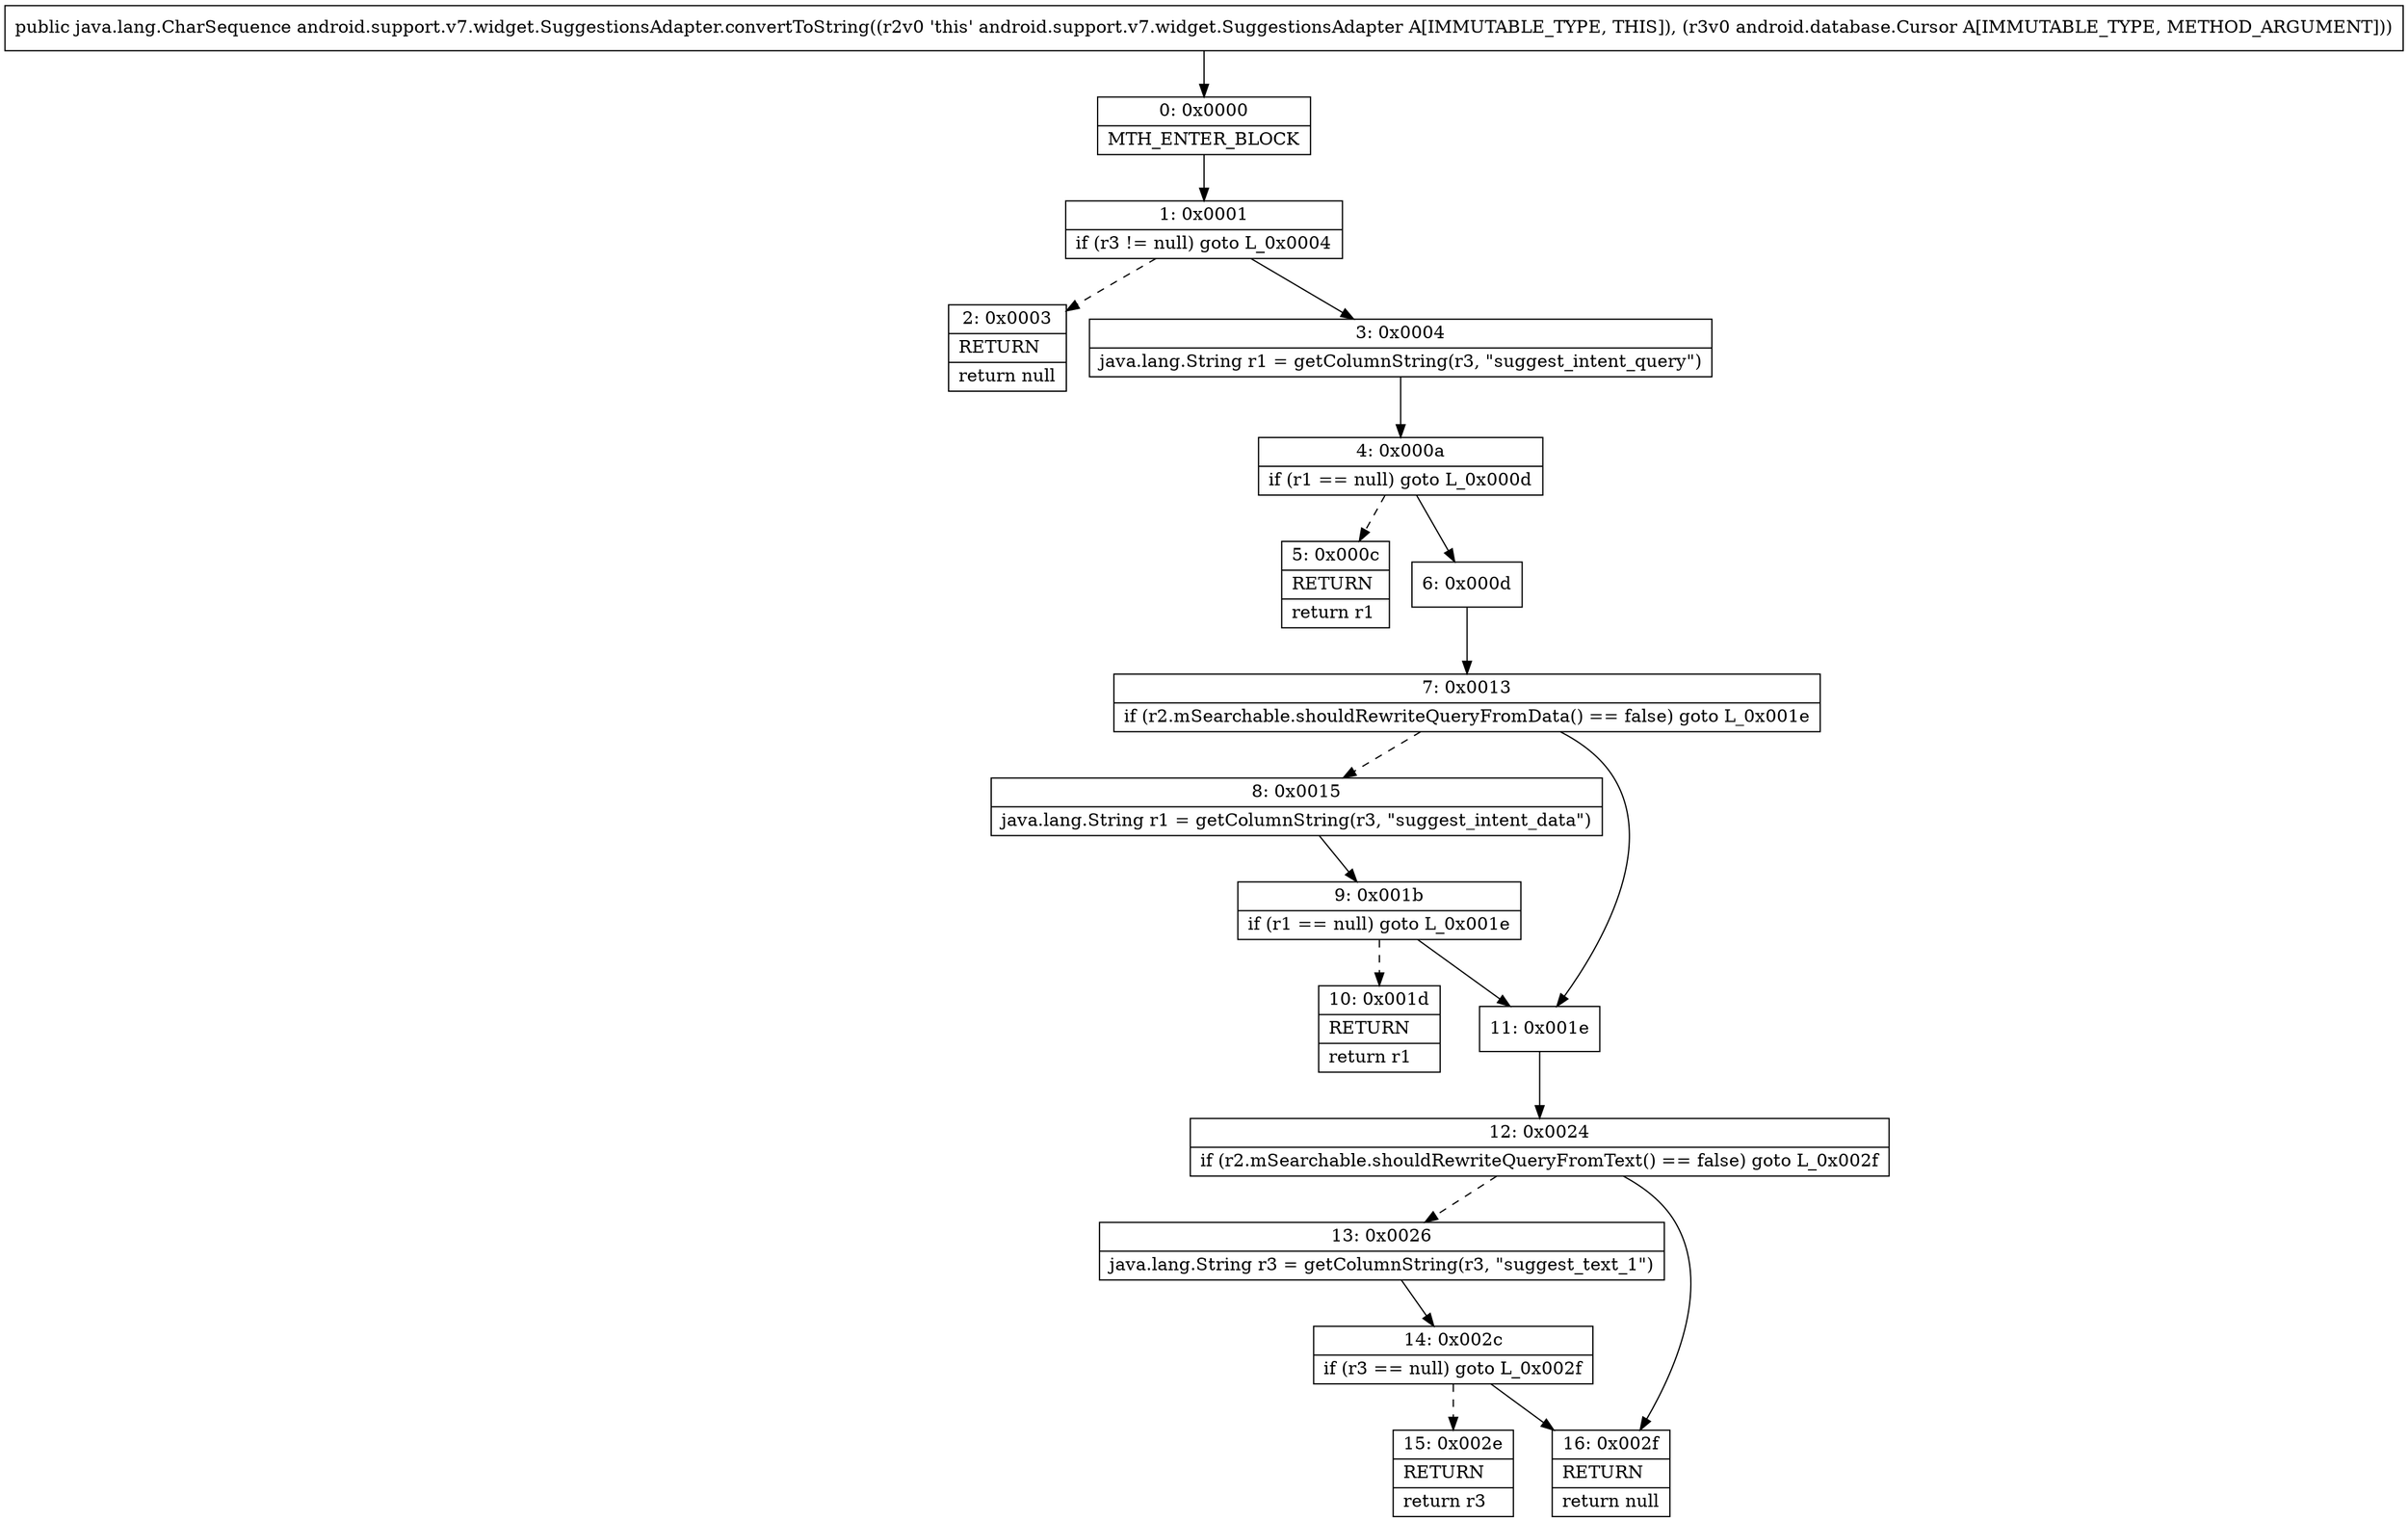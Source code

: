 digraph "CFG forandroid.support.v7.widget.SuggestionsAdapter.convertToString(Landroid\/database\/Cursor;)Ljava\/lang\/CharSequence;" {
Node_0 [shape=record,label="{0\:\ 0x0000|MTH_ENTER_BLOCK\l}"];
Node_1 [shape=record,label="{1\:\ 0x0001|if (r3 != null) goto L_0x0004\l}"];
Node_2 [shape=record,label="{2\:\ 0x0003|RETURN\l|return null\l}"];
Node_3 [shape=record,label="{3\:\ 0x0004|java.lang.String r1 = getColumnString(r3, \"suggest_intent_query\")\l}"];
Node_4 [shape=record,label="{4\:\ 0x000a|if (r1 == null) goto L_0x000d\l}"];
Node_5 [shape=record,label="{5\:\ 0x000c|RETURN\l|return r1\l}"];
Node_6 [shape=record,label="{6\:\ 0x000d}"];
Node_7 [shape=record,label="{7\:\ 0x0013|if (r2.mSearchable.shouldRewriteQueryFromData() == false) goto L_0x001e\l}"];
Node_8 [shape=record,label="{8\:\ 0x0015|java.lang.String r1 = getColumnString(r3, \"suggest_intent_data\")\l}"];
Node_9 [shape=record,label="{9\:\ 0x001b|if (r1 == null) goto L_0x001e\l}"];
Node_10 [shape=record,label="{10\:\ 0x001d|RETURN\l|return r1\l}"];
Node_11 [shape=record,label="{11\:\ 0x001e}"];
Node_12 [shape=record,label="{12\:\ 0x0024|if (r2.mSearchable.shouldRewriteQueryFromText() == false) goto L_0x002f\l}"];
Node_13 [shape=record,label="{13\:\ 0x0026|java.lang.String r3 = getColumnString(r3, \"suggest_text_1\")\l}"];
Node_14 [shape=record,label="{14\:\ 0x002c|if (r3 == null) goto L_0x002f\l}"];
Node_15 [shape=record,label="{15\:\ 0x002e|RETURN\l|return r3\l}"];
Node_16 [shape=record,label="{16\:\ 0x002f|RETURN\l|return null\l}"];
MethodNode[shape=record,label="{public java.lang.CharSequence android.support.v7.widget.SuggestionsAdapter.convertToString((r2v0 'this' android.support.v7.widget.SuggestionsAdapter A[IMMUTABLE_TYPE, THIS]), (r3v0 android.database.Cursor A[IMMUTABLE_TYPE, METHOD_ARGUMENT])) }"];
MethodNode -> Node_0;
Node_0 -> Node_1;
Node_1 -> Node_2[style=dashed];
Node_1 -> Node_3;
Node_3 -> Node_4;
Node_4 -> Node_5[style=dashed];
Node_4 -> Node_6;
Node_6 -> Node_7;
Node_7 -> Node_8[style=dashed];
Node_7 -> Node_11;
Node_8 -> Node_9;
Node_9 -> Node_10[style=dashed];
Node_9 -> Node_11;
Node_11 -> Node_12;
Node_12 -> Node_13[style=dashed];
Node_12 -> Node_16;
Node_13 -> Node_14;
Node_14 -> Node_15[style=dashed];
Node_14 -> Node_16;
}

